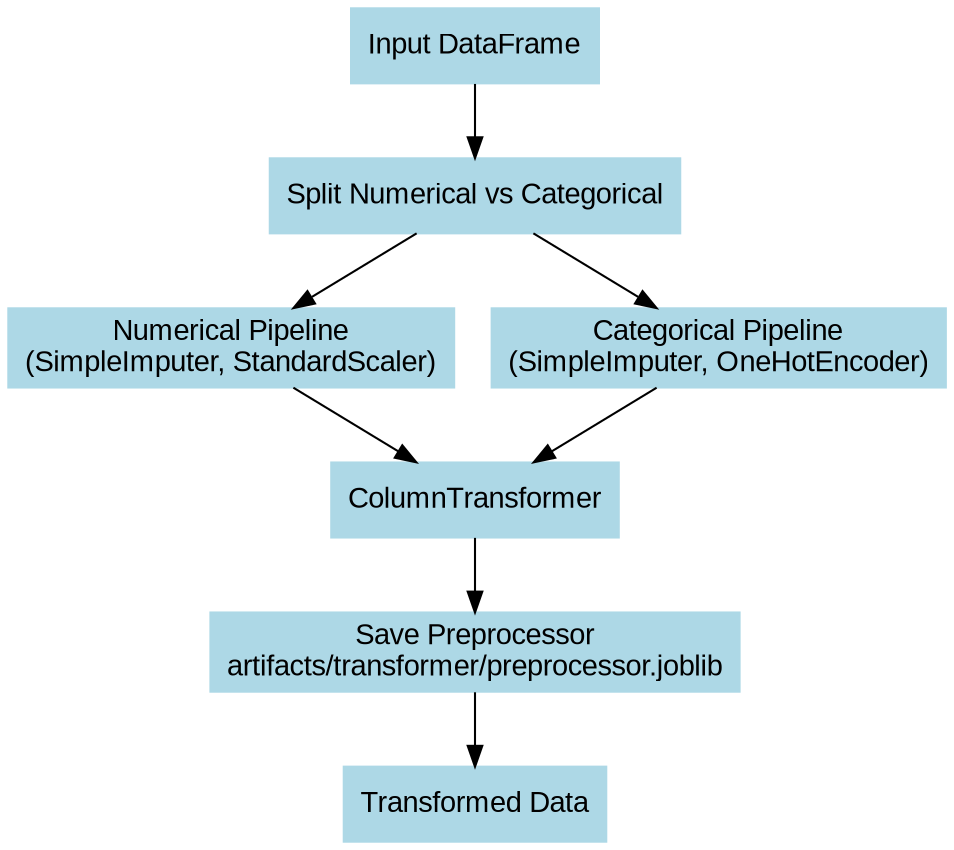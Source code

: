 digraph DataTransformation {
    rankdir=TB;
    node [shape=box, style=filled, color=lightblue, fontname=Arial];

    Input [label="Input DataFrame"];
    Split [label="Split Numerical vs Categorical"];
    NumPipe [label="Numerical Pipeline\n(SimpleImputer, StandardScaler)"];
    CatPipe [label="Categorical Pipeline\n(SimpleImputer, OneHotEncoder)"];
    Combine [label="ColumnTransformer"];
    Save [label="Save Preprocessor\nartifacts/transformer/preprocessor.joblib"];
    Output [label="Transformed Data"];

    Input -> Split;
    Split -> NumPipe -> Combine;
    Split -> CatPipe -> Combine;
    Combine -> Save -> Output;
}
